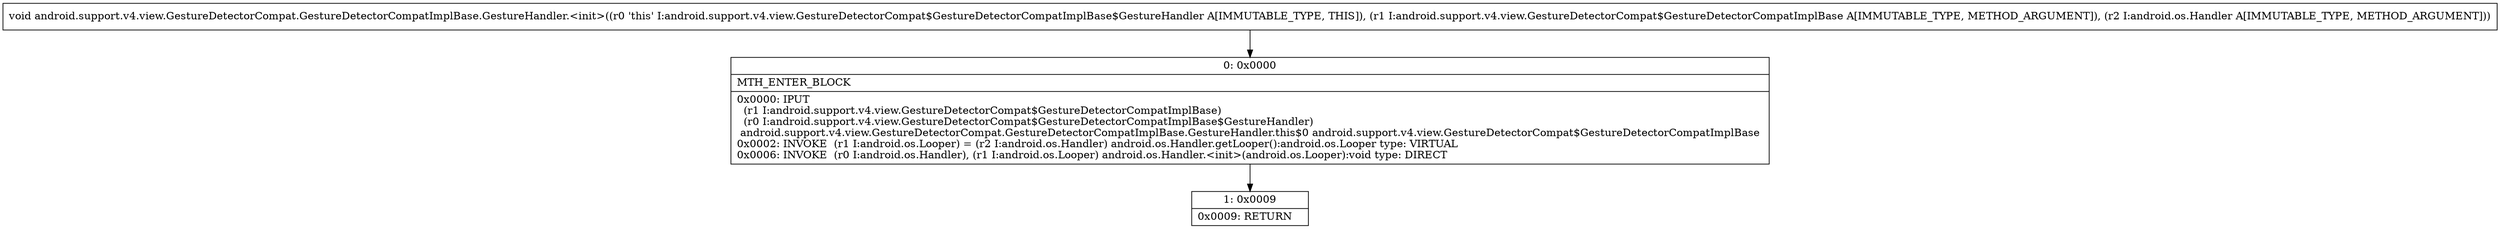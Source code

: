 digraph "CFG forandroid.support.v4.view.GestureDetectorCompat.GestureDetectorCompatImplBase.GestureHandler.\<init\>(Landroid\/support\/v4\/view\/GestureDetectorCompat$GestureDetectorCompatImplBase;Landroid\/os\/Handler;)V" {
Node_0 [shape=record,label="{0\:\ 0x0000|MTH_ENTER_BLOCK\l|0x0000: IPUT  \l  (r1 I:android.support.v4.view.GestureDetectorCompat$GestureDetectorCompatImplBase)\l  (r0 I:android.support.v4.view.GestureDetectorCompat$GestureDetectorCompatImplBase$GestureHandler)\l android.support.v4.view.GestureDetectorCompat.GestureDetectorCompatImplBase.GestureHandler.this$0 android.support.v4.view.GestureDetectorCompat$GestureDetectorCompatImplBase \l0x0002: INVOKE  (r1 I:android.os.Looper) = (r2 I:android.os.Handler) android.os.Handler.getLooper():android.os.Looper type: VIRTUAL \l0x0006: INVOKE  (r0 I:android.os.Handler), (r1 I:android.os.Looper) android.os.Handler.\<init\>(android.os.Looper):void type: DIRECT \l}"];
Node_1 [shape=record,label="{1\:\ 0x0009|0x0009: RETURN   \l}"];
MethodNode[shape=record,label="{void android.support.v4.view.GestureDetectorCompat.GestureDetectorCompatImplBase.GestureHandler.\<init\>((r0 'this' I:android.support.v4.view.GestureDetectorCompat$GestureDetectorCompatImplBase$GestureHandler A[IMMUTABLE_TYPE, THIS]), (r1 I:android.support.v4.view.GestureDetectorCompat$GestureDetectorCompatImplBase A[IMMUTABLE_TYPE, METHOD_ARGUMENT]), (r2 I:android.os.Handler A[IMMUTABLE_TYPE, METHOD_ARGUMENT])) }"];
MethodNode -> Node_0;
Node_0 -> Node_1;
}

